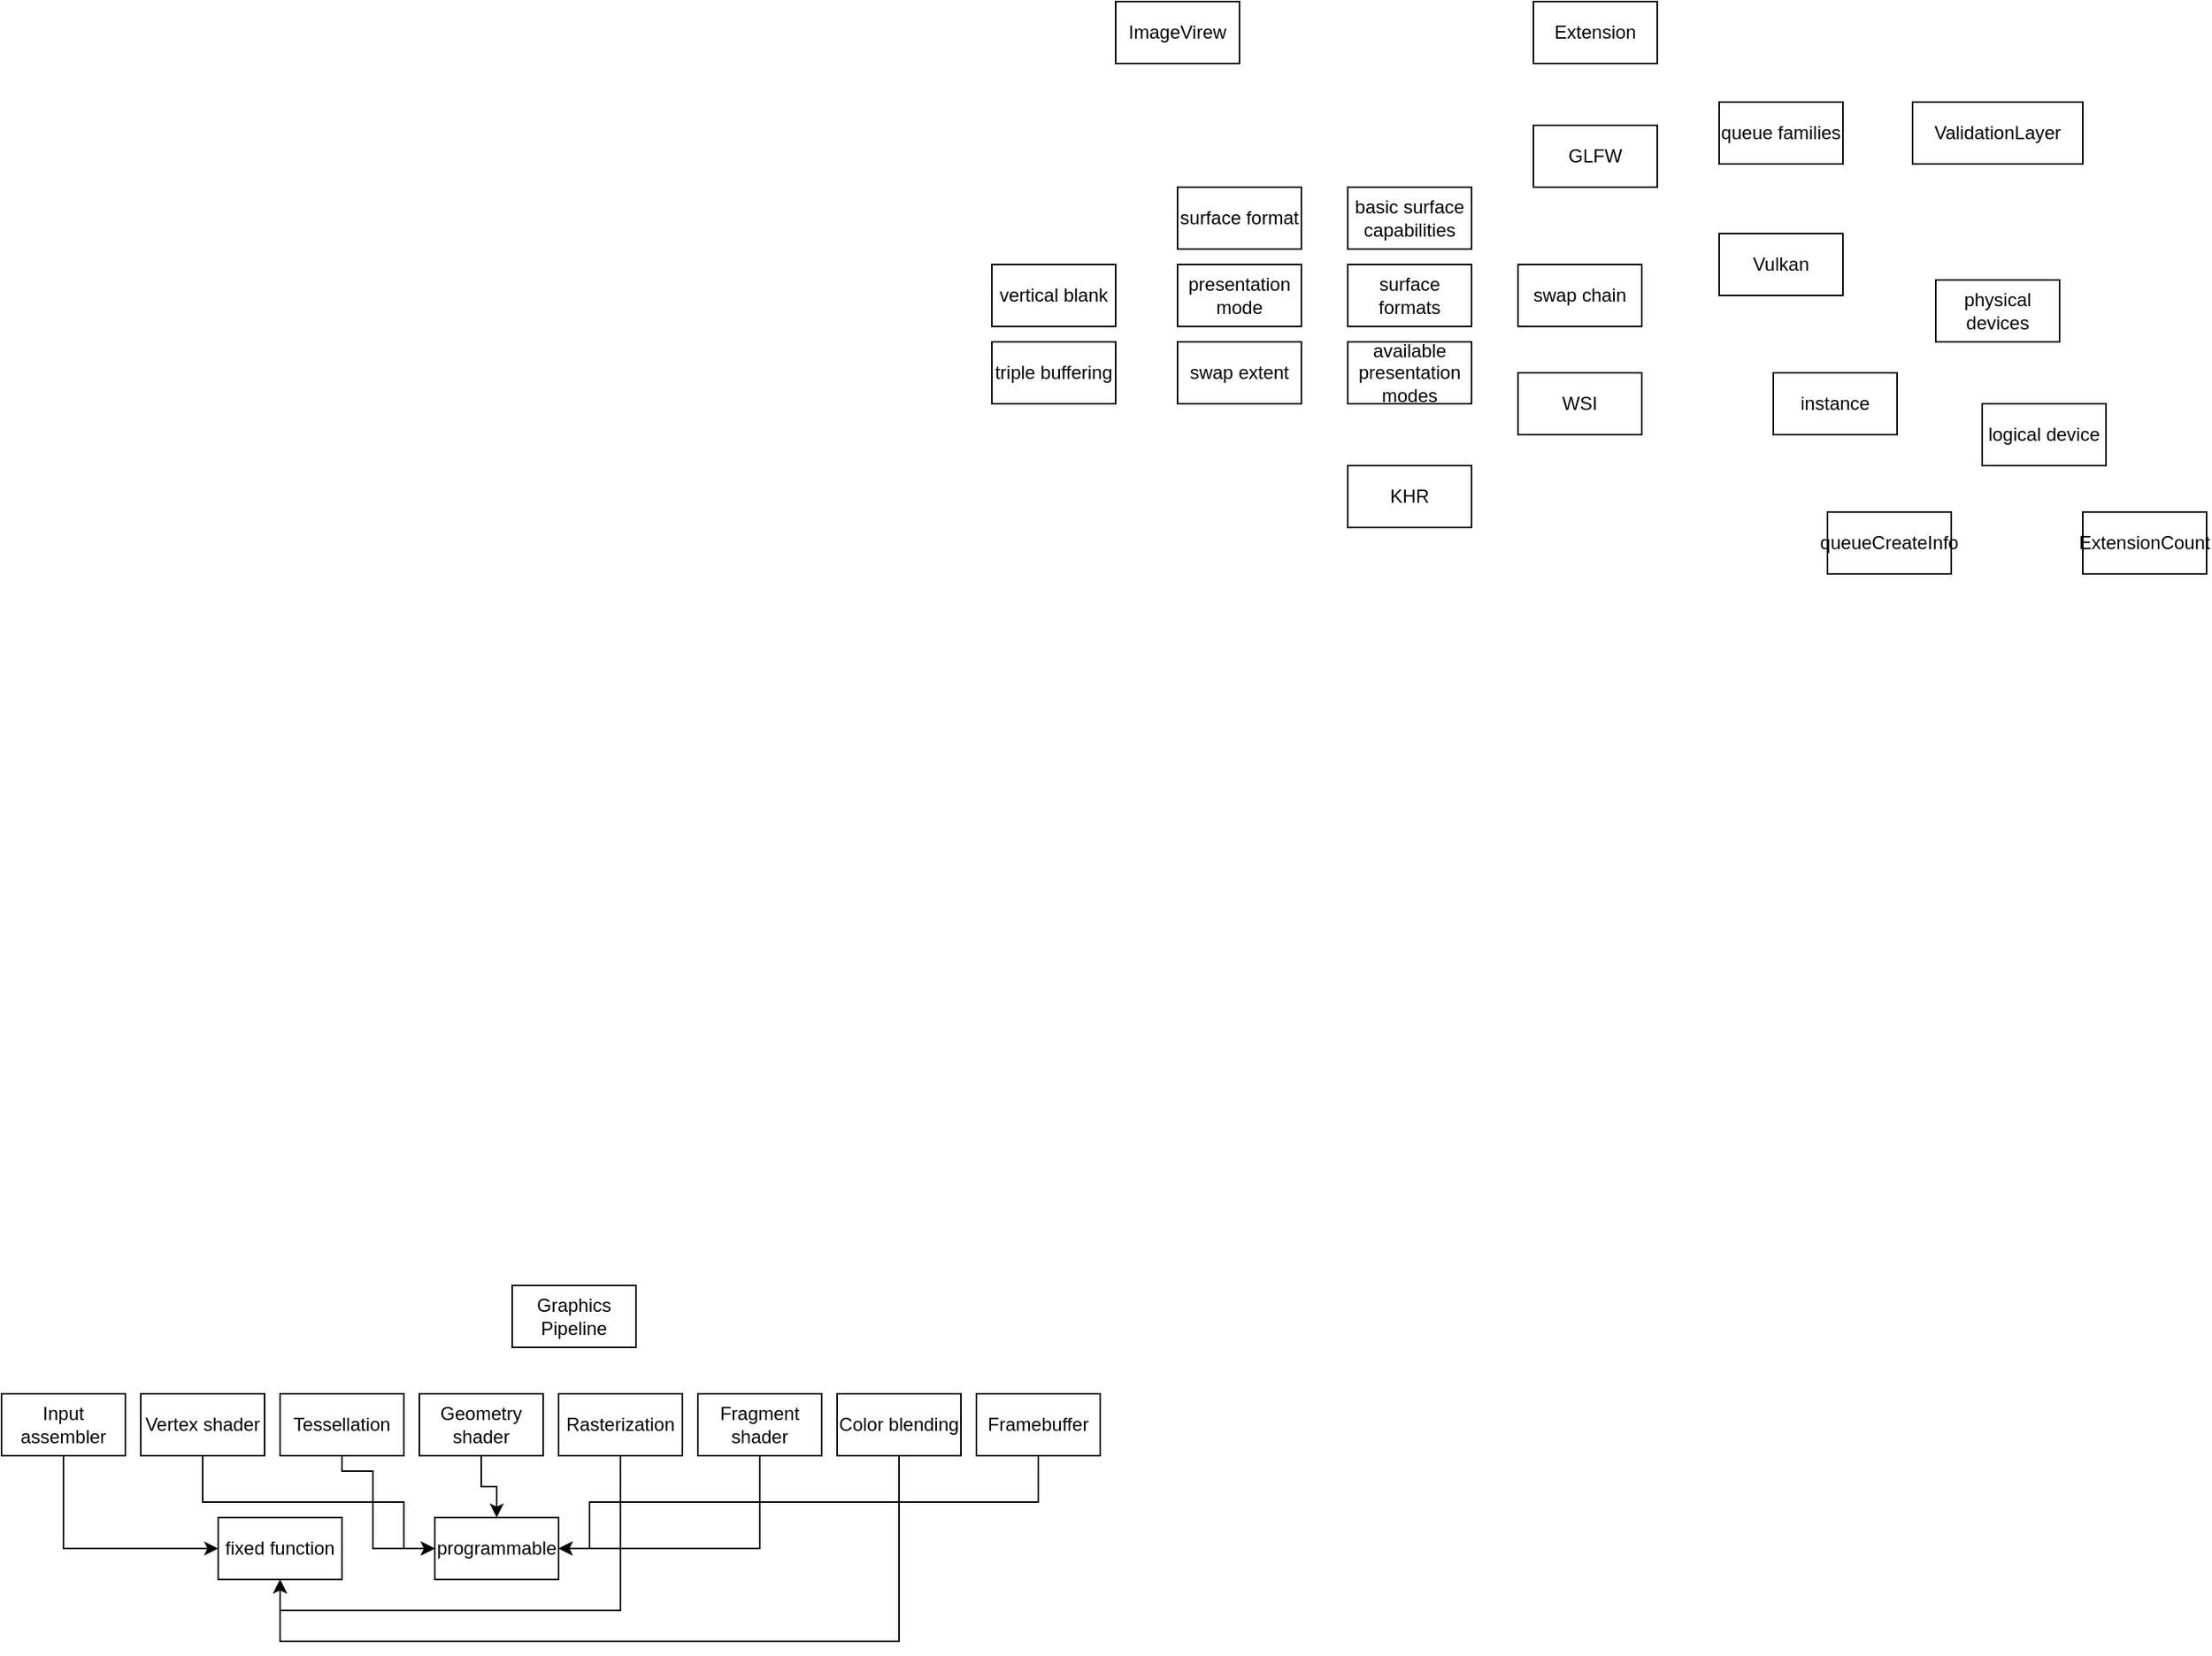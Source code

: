 <mxfile version="21.6.5" type="github">
  <diagram name="Page-1" id="YQkKPv3IHBz7KrScqebn">
    <mxGraphModel dx="616" dy="430" grid="1" gridSize="10" guides="1" tooltips="1" connect="1" arrows="1" fold="1" page="1" pageScale="1" pageWidth="5000" pageHeight="5000" math="0" shadow="0">
      <root>
        <mxCell id="0" />
        <mxCell id="1" parent="0" />
        <mxCell id="zpY-GAfpiMJKnw2xZxAC-1" value="Vulkan" style="rounded=0;whiteSpace=wrap;html=1;" vertex="1" parent="1">
          <mxGeometry x="1610" y="1070" width="80" height="40" as="geometry" />
        </mxCell>
        <mxCell id="zpY-GAfpiMJKnw2xZxAC-2" value="ValidationLayer" style="rounded=0;whiteSpace=wrap;html=1;" vertex="1" parent="1">
          <mxGeometry x="1735" y="985" width="110" height="40" as="geometry" />
        </mxCell>
        <mxCell id="zpY-GAfpiMJKnw2xZxAC-4" value="GLFW" style="rounded=0;whiteSpace=wrap;html=1;" vertex="1" parent="1">
          <mxGeometry x="1490" y="1000" width="80" height="40" as="geometry" />
        </mxCell>
        <mxCell id="zpY-GAfpiMJKnw2xZxAC-5" value="swap chain" style="rounded=0;whiteSpace=wrap;html=1;" vertex="1" parent="1">
          <mxGeometry x="1480" y="1090" width="80" height="40" as="geometry" />
        </mxCell>
        <mxCell id="zpY-GAfpiMJKnw2xZxAC-6" value="WSI" style="rounded=0;whiteSpace=wrap;html=1;" vertex="1" parent="1">
          <mxGeometry x="1480" y="1160" width="80" height="40" as="geometry" />
        </mxCell>
        <mxCell id="zpY-GAfpiMJKnw2xZxAC-7" value="instance" style="rounded=0;whiteSpace=wrap;html=1;" vertex="1" parent="1">
          <mxGeometry x="1645" y="1160" width="80" height="40" as="geometry" />
        </mxCell>
        <mxCell id="zpY-GAfpiMJKnw2xZxAC-8" value="physical devices" style="rounded=0;whiteSpace=wrap;html=1;" vertex="1" parent="1">
          <mxGeometry x="1750" y="1100" width="80" height="40" as="geometry" />
        </mxCell>
        <mxCell id="zpY-GAfpiMJKnw2xZxAC-9" value="queue families" style="rounded=0;whiteSpace=wrap;html=1;" vertex="1" parent="1">
          <mxGeometry x="1610" y="985" width="80" height="40" as="geometry" />
        </mxCell>
        <mxCell id="zpY-GAfpiMJKnw2xZxAC-10" value="logical device" style="rounded=0;whiteSpace=wrap;html=1;" vertex="1" parent="1">
          <mxGeometry x="1780" y="1180" width="80" height="40" as="geometry" />
        </mxCell>
        <mxCell id="zpY-GAfpiMJKnw2xZxAC-11" value="Extension" style="rounded=0;whiteSpace=wrap;html=1;" vertex="1" parent="1">
          <mxGeometry x="1490" y="920" width="80" height="40" as="geometry" />
        </mxCell>
        <mxCell id="zpY-GAfpiMJKnw2xZxAC-12" value="basic surface capabilities" style="rounded=0;whiteSpace=wrap;html=1;" vertex="1" parent="1">
          <mxGeometry x="1370" y="1040" width="80" height="40" as="geometry" />
        </mxCell>
        <mxCell id="zpY-GAfpiMJKnw2xZxAC-13" value="surface formats" style="rounded=0;whiteSpace=wrap;html=1;" vertex="1" parent="1">
          <mxGeometry x="1370" y="1090" width="80" height="40" as="geometry" />
        </mxCell>
        <mxCell id="zpY-GAfpiMJKnw2xZxAC-14" value="available presentation modes" style="rounded=0;whiteSpace=wrap;html=1;" vertex="1" parent="1">
          <mxGeometry x="1370" y="1140" width="80" height="40" as="geometry" />
        </mxCell>
        <mxCell id="zpY-GAfpiMJKnw2xZxAC-15" value="surface format" style="rounded=0;whiteSpace=wrap;html=1;" vertex="1" parent="1">
          <mxGeometry x="1260" y="1040" width="80" height="40" as="geometry" />
        </mxCell>
        <mxCell id="zpY-GAfpiMJKnw2xZxAC-18" value="presentation mode" style="rounded=0;whiteSpace=wrap;html=1;" vertex="1" parent="1">
          <mxGeometry x="1260" y="1090" width="80" height="40" as="geometry" />
        </mxCell>
        <mxCell id="zpY-GAfpiMJKnw2xZxAC-19" value="swap extent" style="rounded=0;whiteSpace=wrap;html=1;" vertex="1" parent="1">
          <mxGeometry x="1260" y="1140" width="80" height="40" as="geometry" />
        </mxCell>
        <mxCell id="zpY-GAfpiMJKnw2xZxAC-20" value="vertical blank" style="rounded=0;whiteSpace=wrap;html=1;" vertex="1" parent="1">
          <mxGeometry x="1140" y="1090" width="80" height="40" as="geometry" />
        </mxCell>
        <mxCell id="zpY-GAfpiMJKnw2xZxAC-21" value="triple buffering" style="rounded=0;whiteSpace=wrap;html=1;" vertex="1" parent="1">
          <mxGeometry x="1140" y="1140" width="80" height="40" as="geometry" />
        </mxCell>
        <mxCell id="zpY-GAfpiMJKnw2xZxAC-22" value="ImageVirew" style="rounded=0;whiteSpace=wrap;html=1;" vertex="1" parent="1">
          <mxGeometry x="1220" y="920" width="80" height="40" as="geometry" />
        </mxCell>
        <mxCell id="zpY-GAfpiMJKnw2xZxAC-23" value="queueCreateInfo" style="rounded=0;whiteSpace=wrap;html=1;" vertex="1" parent="1">
          <mxGeometry x="1680" y="1250" width="80" height="40" as="geometry" />
        </mxCell>
        <mxCell id="zpY-GAfpiMJKnw2xZxAC-24" value="ExtensionCount" style="rounded=0;whiteSpace=wrap;html=1;" vertex="1" parent="1">
          <mxGeometry x="1845" y="1250" width="80" height="40" as="geometry" />
        </mxCell>
        <mxCell id="zpY-GAfpiMJKnw2xZxAC-28" value="KHR" style="rounded=0;whiteSpace=wrap;html=1;" vertex="1" parent="1">
          <mxGeometry x="1370" y="1220" width="80" height="40" as="geometry" />
        </mxCell>
        <mxCell id="zpY-GAfpiMJKnw2xZxAC-29" value="Graphics Pipeline" style="rounded=0;whiteSpace=wrap;html=1;" vertex="1" parent="1">
          <mxGeometry x="830" y="1750" width="80" height="40" as="geometry" />
        </mxCell>
        <mxCell id="zpY-GAfpiMJKnw2xZxAC-50" style="edgeStyle=orthogonalEdgeStyle;rounded=0;orthogonalLoop=1;jettySize=auto;html=1;exitX=0.5;exitY=1;exitDx=0;exitDy=0;entryX=0;entryY=0.5;entryDx=0;entryDy=0;" edge="1" parent="1" source="zpY-GAfpiMJKnw2xZxAC-30" target="zpY-GAfpiMJKnw2xZxAC-47">
          <mxGeometry relative="1" as="geometry" />
        </mxCell>
        <mxCell id="zpY-GAfpiMJKnw2xZxAC-30" value="Input assembler" style="rounded=0;whiteSpace=wrap;html=1;" vertex="1" parent="1">
          <mxGeometry x="500" y="1820" width="80" height="40" as="geometry" />
        </mxCell>
        <mxCell id="zpY-GAfpiMJKnw2xZxAC-53" style="edgeStyle=orthogonalEdgeStyle;rounded=0;orthogonalLoop=1;jettySize=auto;html=1;exitX=0.5;exitY=1;exitDx=0;exitDy=0;entryX=0;entryY=0.5;entryDx=0;entryDy=0;" edge="1" parent="1" source="zpY-GAfpiMJKnw2xZxAC-31" target="zpY-GAfpiMJKnw2xZxAC-48">
          <mxGeometry relative="1" as="geometry">
            <Array as="points">
              <mxPoint x="630" y="1890" />
              <mxPoint x="760" y="1890" />
              <mxPoint x="760" y="1920" />
            </Array>
          </mxGeometry>
        </mxCell>
        <mxCell id="zpY-GAfpiMJKnw2xZxAC-31" value="Vertex shader" style="rounded=0;whiteSpace=wrap;html=1;" vertex="1" parent="1">
          <mxGeometry x="590" y="1820" width="80" height="40" as="geometry" />
        </mxCell>
        <mxCell id="zpY-GAfpiMJKnw2xZxAC-54" style="edgeStyle=orthogonalEdgeStyle;rounded=0;orthogonalLoop=1;jettySize=auto;html=1;exitX=0.5;exitY=1;exitDx=0;exitDy=0;entryX=0;entryY=0.5;entryDx=0;entryDy=0;" edge="1" parent="1" source="zpY-GAfpiMJKnw2xZxAC-32" target="zpY-GAfpiMJKnw2xZxAC-48">
          <mxGeometry relative="1" as="geometry">
            <Array as="points">
              <mxPoint x="720" y="1870" />
              <mxPoint x="740" y="1870" />
              <mxPoint x="740" y="1920" />
            </Array>
          </mxGeometry>
        </mxCell>
        <mxCell id="zpY-GAfpiMJKnw2xZxAC-32" value="Tessellation" style="rounded=0;whiteSpace=wrap;html=1;" vertex="1" parent="1">
          <mxGeometry x="680" y="1820" width="80" height="40" as="geometry" />
        </mxCell>
        <mxCell id="zpY-GAfpiMJKnw2xZxAC-55" style="edgeStyle=orthogonalEdgeStyle;rounded=0;orthogonalLoop=1;jettySize=auto;html=1;exitX=0.5;exitY=1;exitDx=0;exitDy=0;" edge="1" parent="1" source="zpY-GAfpiMJKnw2xZxAC-33" target="zpY-GAfpiMJKnw2xZxAC-48">
          <mxGeometry relative="1" as="geometry" />
        </mxCell>
        <mxCell id="zpY-GAfpiMJKnw2xZxAC-33" value="Geometry shader" style="rounded=0;whiteSpace=wrap;html=1;" vertex="1" parent="1">
          <mxGeometry x="770" y="1820" width="80" height="40" as="geometry" />
        </mxCell>
        <mxCell id="zpY-GAfpiMJKnw2xZxAC-51" style="edgeStyle=orthogonalEdgeStyle;rounded=0;orthogonalLoop=1;jettySize=auto;html=1;exitX=0.5;exitY=1;exitDx=0;exitDy=0;entryX=0.5;entryY=1;entryDx=0;entryDy=0;" edge="1" parent="1" source="zpY-GAfpiMJKnw2xZxAC-34" target="zpY-GAfpiMJKnw2xZxAC-47">
          <mxGeometry relative="1" as="geometry" />
        </mxCell>
        <mxCell id="zpY-GAfpiMJKnw2xZxAC-34" value="Rasterization" style="rounded=0;whiteSpace=wrap;html=1;" vertex="1" parent="1">
          <mxGeometry x="860" y="1820" width="80" height="40" as="geometry" />
        </mxCell>
        <mxCell id="zpY-GAfpiMJKnw2xZxAC-56" style="edgeStyle=orthogonalEdgeStyle;rounded=0;orthogonalLoop=1;jettySize=auto;html=1;exitX=0.5;exitY=1;exitDx=0;exitDy=0;entryX=1;entryY=0.5;entryDx=0;entryDy=0;" edge="1" parent="1" source="zpY-GAfpiMJKnw2xZxAC-35" target="zpY-GAfpiMJKnw2xZxAC-48">
          <mxGeometry relative="1" as="geometry" />
        </mxCell>
        <mxCell id="zpY-GAfpiMJKnw2xZxAC-35" value="Fragment shader" style="rounded=0;whiteSpace=wrap;html=1;" vertex="1" parent="1">
          <mxGeometry x="950" y="1820" width="80" height="40" as="geometry" />
        </mxCell>
        <mxCell id="zpY-GAfpiMJKnw2xZxAC-52" style="edgeStyle=orthogonalEdgeStyle;rounded=0;orthogonalLoop=1;jettySize=auto;html=1;exitX=0.5;exitY=1;exitDx=0;exitDy=0;entryX=0.5;entryY=1;entryDx=0;entryDy=0;" edge="1" parent="1" source="zpY-GAfpiMJKnw2xZxAC-36" target="zpY-GAfpiMJKnw2xZxAC-47">
          <mxGeometry relative="1" as="geometry">
            <Array as="points">
              <mxPoint x="1080" y="1980" />
              <mxPoint x="680" y="1980" />
            </Array>
          </mxGeometry>
        </mxCell>
        <mxCell id="zpY-GAfpiMJKnw2xZxAC-36" value="Color blending" style="rounded=0;whiteSpace=wrap;html=1;" vertex="1" parent="1">
          <mxGeometry x="1040" y="1820" width="80" height="40" as="geometry" />
        </mxCell>
        <mxCell id="zpY-GAfpiMJKnw2xZxAC-57" style="edgeStyle=orthogonalEdgeStyle;rounded=0;orthogonalLoop=1;jettySize=auto;html=1;exitX=0.5;exitY=1;exitDx=0;exitDy=0;entryX=1;entryY=0.5;entryDx=0;entryDy=0;" edge="1" parent="1" source="zpY-GAfpiMJKnw2xZxAC-37" target="zpY-GAfpiMJKnw2xZxAC-48">
          <mxGeometry relative="1" as="geometry">
            <Array as="points">
              <mxPoint x="1170" y="1890" />
              <mxPoint x="880" y="1890" />
              <mxPoint x="880" y="1920" />
            </Array>
          </mxGeometry>
        </mxCell>
        <mxCell id="zpY-GAfpiMJKnw2xZxAC-37" value="Framebuffer" style="rounded=0;whiteSpace=wrap;html=1;" vertex="1" parent="1">
          <mxGeometry x="1130" y="1820" width="80" height="40" as="geometry" />
        </mxCell>
        <mxCell id="zpY-GAfpiMJKnw2xZxAC-47" value="fixed function" style="rounded=0;whiteSpace=wrap;html=1;" vertex="1" parent="1">
          <mxGeometry x="640" y="1900" width="80" height="40" as="geometry" />
        </mxCell>
        <mxCell id="zpY-GAfpiMJKnw2xZxAC-48" value="programmable" style="rounded=0;whiteSpace=wrap;html=1;" vertex="1" parent="1">
          <mxGeometry x="780" y="1900" width="80" height="40" as="geometry" />
        </mxCell>
      </root>
    </mxGraphModel>
  </diagram>
</mxfile>
